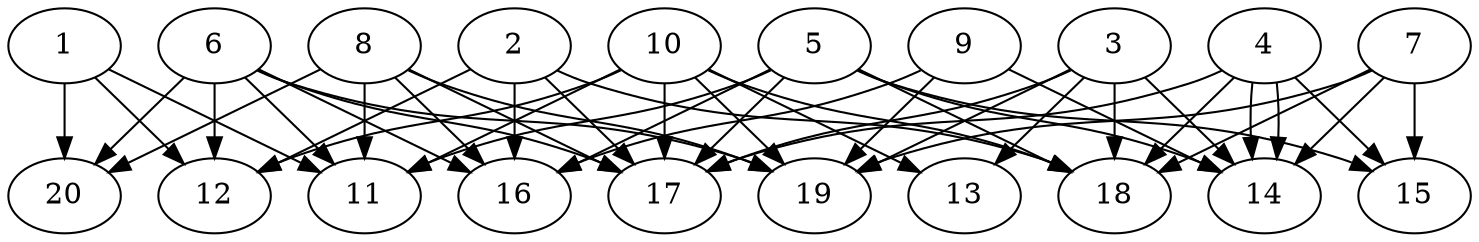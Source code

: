 // DAG automatically generated by daggen at Tue Jul 23 14:29:40 2019
// ./daggen --dot -n 20 --ccr 0.5 --fat 0.7 --regular 0.5 --density 0.7 --mindata 5242880 --maxdata 52428800 
digraph G {
  1 [size="71927808", alpha="0.12", expect_size="35963904"] 
  1 -> 11 [size ="35963904"]
  1 -> 12 [size ="35963904"]
  1 -> 20 [size ="35963904"]
  2 [size="93394944", alpha="0.01", expect_size="46697472"] 
  2 -> 12 [size ="46697472"]
  2 -> 16 [size ="46697472"]
  2 -> 17 [size ="46697472"]
  2 -> 18 [size ="46697472"]
  3 [size="63600640", alpha="0.16", expect_size="31800320"] 
  3 -> 13 [size ="31800320"]
  3 -> 14 [size ="31800320"]
  3 -> 17 [size ="31800320"]
  3 -> 18 [size ="31800320"]
  3 -> 19 [size ="31800320"]
  4 [size="80416768", alpha="0.09", expect_size="40208384"] 
  4 -> 14 [size ="40208384"]
  4 -> 14 [size ="40208384"]
  4 -> 15 [size ="40208384"]
  4 -> 17 [size ="40208384"]
  4 -> 18 [size ="40208384"]
  5 [size="44107776", alpha="0.00", expect_size="22053888"] 
  5 -> 11 [size ="22053888"]
  5 -> 14 [size ="22053888"]
  5 -> 15 [size ="22053888"]
  5 -> 16 [size ="22053888"]
  5 -> 17 [size ="22053888"]
  5 -> 18 [size ="22053888"]
  6 [size="95053824", alpha="0.03", expect_size="47526912"] 
  6 -> 11 [size ="47526912"]
  6 -> 12 [size ="47526912"]
  6 -> 16 [size ="47526912"]
  6 -> 17 [size ="47526912"]
  6 -> 19 [size ="47526912"]
  6 -> 20 [size ="47526912"]
  7 [size="57016320", alpha="0.16", expect_size="28508160"] 
  7 -> 14 [size ="28508160"]
  7 -> 15 [size ="28508160"]
  7 -> 18 [size ="28508160"]
  7 -> 19 [size ="28508160"]
  8 [size="58003456", alpha="0.11", expect_size="29001728"] 
  8 -> 11 [size ="29001728"]
  8 -> 16 [size ="29001728"]
  8 -> 17 [size ="29001728"]
  8 -> 19 [size ="29001728"]
  8 -> 20 [size ="29001728"]
  9 [size="94707712", alpha="0.03", expect_size="47353856"] 
  9 -> 14 [size ="47353856"]
  9 -> 16 [size ="47353856"]
  9 -> 19 [size ="47353856"]
  10 [size="12619776", alpha="0.00", expect_size="6309888"] 
  10 -> 11 [size ="6309888"]
  10 -> 12 [size ="6309888"]
  10 -> 13 [size ="6309888"]
  10 -> 17 [size ="6309888"]
  10 -> 18 [size ="6309888"]
  10 -> 19 [size ="6309888"]
  11 [size="86800384", alpha="0.11", expect_size="43400192"] 
  12 [size="50946048", alpha="0.10", expect_size="25473024"] 
  13 [size="54345728", alpha="0.06", expect_size="27172864"] 
  14 [size="34744320", alpha="0.10", expect_size="17372160"] 
  15 [size="77029376", alpha="0.15", expect_size="38514688"] 
  16 [size="79276032", alpha="0.03", expect_size="39638016"] 
  17 [size="93020160", alpha="0.05", expect_size="46510080"] 
  18 [size="74803200", alpha="0.15", expect_size="37401600"] 
  19 [size="34387968", alpha="0.19", expect_size="17193984"] 
  20 [size="49115136", alpha="0.15", expect_size="24557568"] 
}
